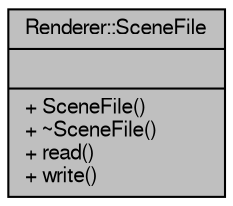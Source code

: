 digraph "Renderer::SceneFile"
{
  edge [fontname="FreeSans",fontsize="10",labelfontname="FreeSans",labelfontsize="10"];
  node [fontname="FreeSans",fontsize="10",shape=record];
  Node1 [label="{Renderer::SceneFile\n||+ SceneFile()\l+ ~SceneFile()\l+ read()\l+ write()\l}",height=0.2,width=0.4,color="black", fillcolor="grey75", style="filled", fontcolor="black"];
}
